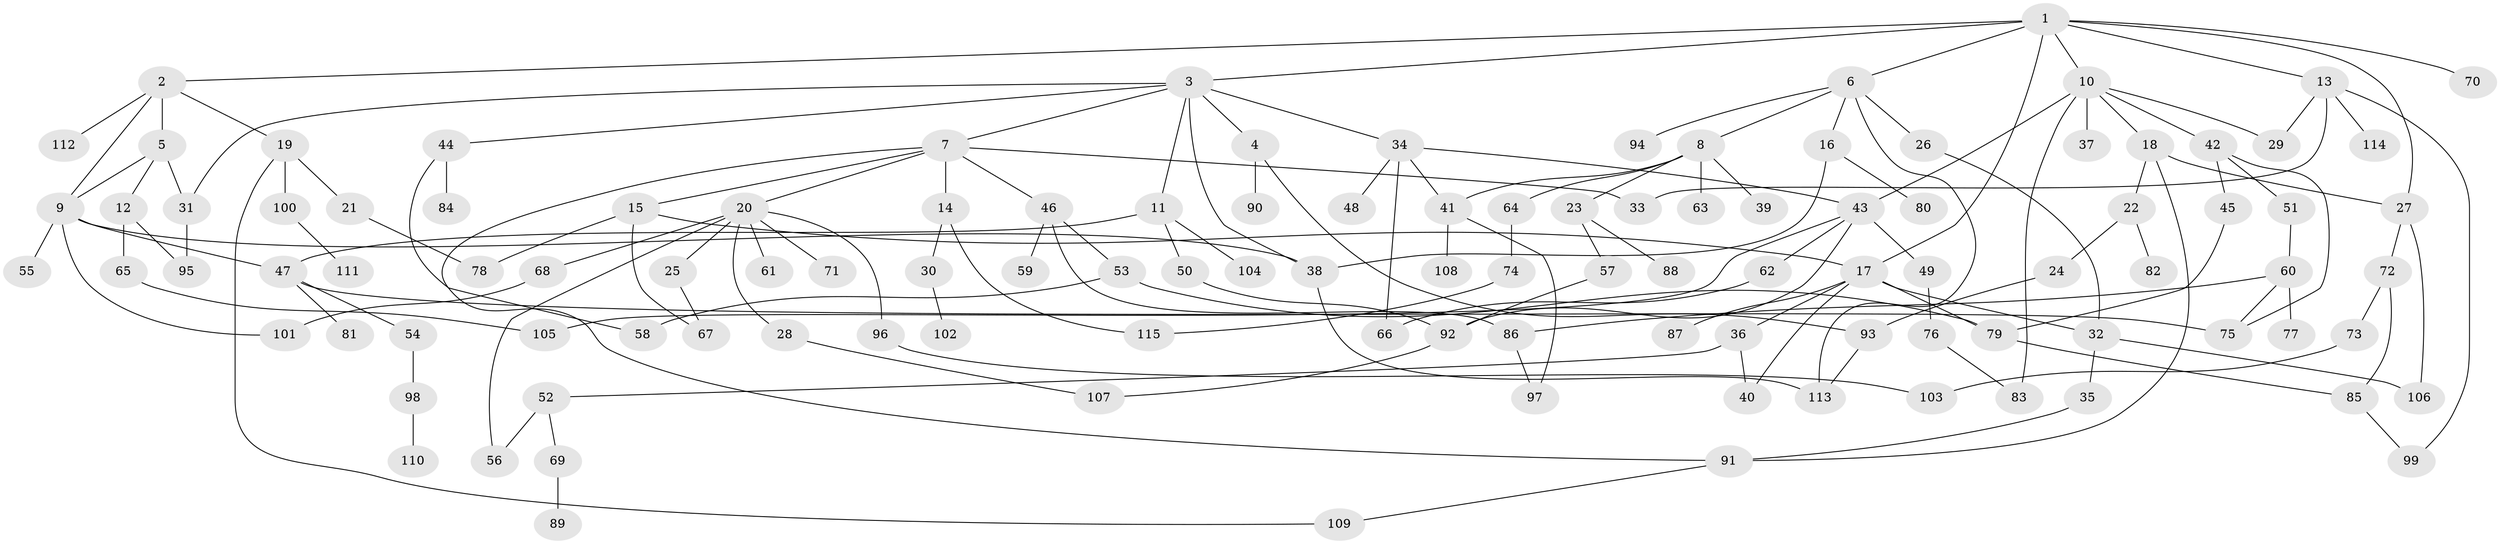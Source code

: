 // coarse degree distribution, {10: 0.0375, 3: 0.1875, 7: 0.05, 6: 0.0375, 5: 0.0375, 4: 0.0625, 9: 0.0125, 8: 0.0125, 2: 0.275, 1: 0.2875}
// Generated by graph-tools (version 1.1) at 2025/23/03/03/25 07:23:32]
// undirected, 115 vertices, 156 edges
graph export_dot {
graph [start="1"]
  node [color=gray90,style=filled];
  1;
  2;
  3;
  4;
  5;
  6;
  7;
  8;
  9;
  10;
  11;
  12;
  13;
  14;
  15;
  16;
  17;
  18;
  19;
  20;
  21;
  22;
  23;
  24;
  25;
  26;
  27;
  28;
  29;
  30;
  31;
  32;
  33;
  34;
  35;
  36;
  37;
  38;
  39;
  40;
  41;
  42;
  43;
  44;
  45;
  46;
  47;
  48;
  49;
  50;
  51;
  52;
  53;
  54;
  55;
  56;
  57;
  58;
  59;
  60;
  61;
  62;
  63;
  64;
  65;
  66;
  67;
  68;
  69;
  70;
  71;
  72;
  73;
  74;
  75;
  76;
  77;
  78;
  79;
  80;
  81;
  82;
  83;
  84;
  85;
  86;
  87;
  88;
  89;
  90;
  91;
  92;
  93;
  94;
  95;
  96;
  97;
  98;
  99;
  100;
  101;
  102;
  103;
  104;
  105;
  106;
  107;
  108;
  109;
  110;
  111;
  112;
  113;
  114;
  115;
  1 -- 2;
  1 -- 3;
  1 -- 6;
  1 -- 10;
  1 -- 13;
  1 -- 17;
  1 -- 70;
  1 -- 27;
  2 -- 5;
  2 -- 19;
  2 -- 112;
  2 -- 9;
  3 -- 4;
  3 -- 7;
  3 -- 11;
  3 -- 31;
  3 -- 34;
  3 -- 38;
  3 -- 44;
  4 -- 90;
  4 -- 93;
  5 -- 9;
  5 -- 12;
  5 -- 31;
  6 -- 8;
  6 -- 16;
  6 -- 26;
  6 -- 94;
  6 -- 113;
  7 -- 14;
  7 -- 15;
  7 -- 20;
  7 -- 33;
  7 -- 46;
  7 -- 91;
  8 -- 23;
  8 -- 39;
  8 -- 41;
  8 -- 63;
  8 -- 64;
  9 -- 55;
  9 -- 101;
  9 -- 38;
  9 -- 47;
  10 -- 18;
  10 -- 29;
  10 -- 37;
  10 -- 42;
  10 -- 83;
  10 -- 43;
  11 -- 47;
  11 -- 50;
  11 -- 104;
  12 -- 65;
  12 -- 95;
  13 -- 114;
  13 -- 99;
  13 -- 33;
  13 -- 29;
  14 -- 30;
  14 -- 115;
  15 -- 78;
  15 -- 67;
  15 -- 17;
  16 -- 80;
  16 -- 38;
  17 -- 32;
  17 -- 36;
  17 -- 79;
  17 -- 87;
  17 -- 40;
  18 -- 22;
  18 -- 27;
  18 -- 91;
  19 -- 21;
  19 -- 100;
  19 -- 109;
  20 -- 25;
  20 -- 28;
  20 -- 56;
  20 -- 61;
  20 -- 68;
  20 -- 71;
  20 -- 96;
  21 -- 78;
  22 -- 24;
  22 -- 82;
  23 -- 57;
  23 -- 88;
  24 -- 93;
  25 -- 67;
  26 -- 32;
  27 -- 72;
  27 -- 106;
  28 -- 107;
  30 -- 102;
  31 -- 95;
  32 -- 35;
  32 -- 106;
  34 -- 43;
  34 -- 48;
  34 -- 66;
  34 -- 41;
  35 -- 91;
  36 -- 40;
  36 -- 52;
  38 -- 113;
  41 -- 97;
  41 -- 108;
  42 -- 45;
  42 -- 51;
  42 -- 75;
  43 -- 49;
  43 -- 62;
  43 -- 105;
  43 -- 92;
  44 -- 84;
  44 -- 58;
  45 -- 79;
  46 -- 53;
  46 -- 59;
  46 -- 86;
  47 -- 54;
  47 -- 81;
  47 -- 75;
  49 -- 76;
  50 -- 92;
  51 -- 60;
  52 -- 69;
  52 -- 56;
  53 -- 58;
  53 -- 79;
  54 -- 98;
  57 -- 92;
  60 -- 77;
  60 -- 86;
  60 -- 75;
  62 -- 66;
  64 -- 74;
  65 -- 105;
  68 -- 101;
  69 -- 89;
  72 -- 73;
  72 -- 85;
  73 -- 103;
  74 -- 115;
  76 -- 83;
  79 -- 85;
  85 -- 99;
  86 -- 97;
  91 -- 109;
  92 -- 107;
  93 -- 113;
  96 -- 103;
  98 -- 110;
  100 -- 111;
}
